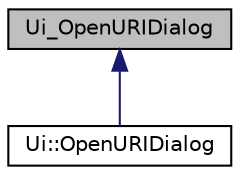 digraph "Ui_OpenURIDialog"
{
 // LATEX_PDF_SIZE
  edge [fontname="Helvetica",fontsize="10",labelfontname="Helvetica",labelfontsize="10"];
  node [fontname="Helvetica",fontsize="10",shape=record];
  Node0 [label="Ui_OpenURIDialog",height=0.2,width=0.4,color="black", fillcolor="grey75", style="filled", fontcolor="black",tooltip=" "];
  Node0 -> Node1 [dir="back",color="midnightblue",fontsize="10",style="solid"];
  Node1 [label="Ui::OpenURIDialog",height=0.2,width=0.4,color="black", fillcolor="white", style="filled",URL="$class_ui_1_1_open_u_r_i_dialog.html",tooltip=" "];
}
